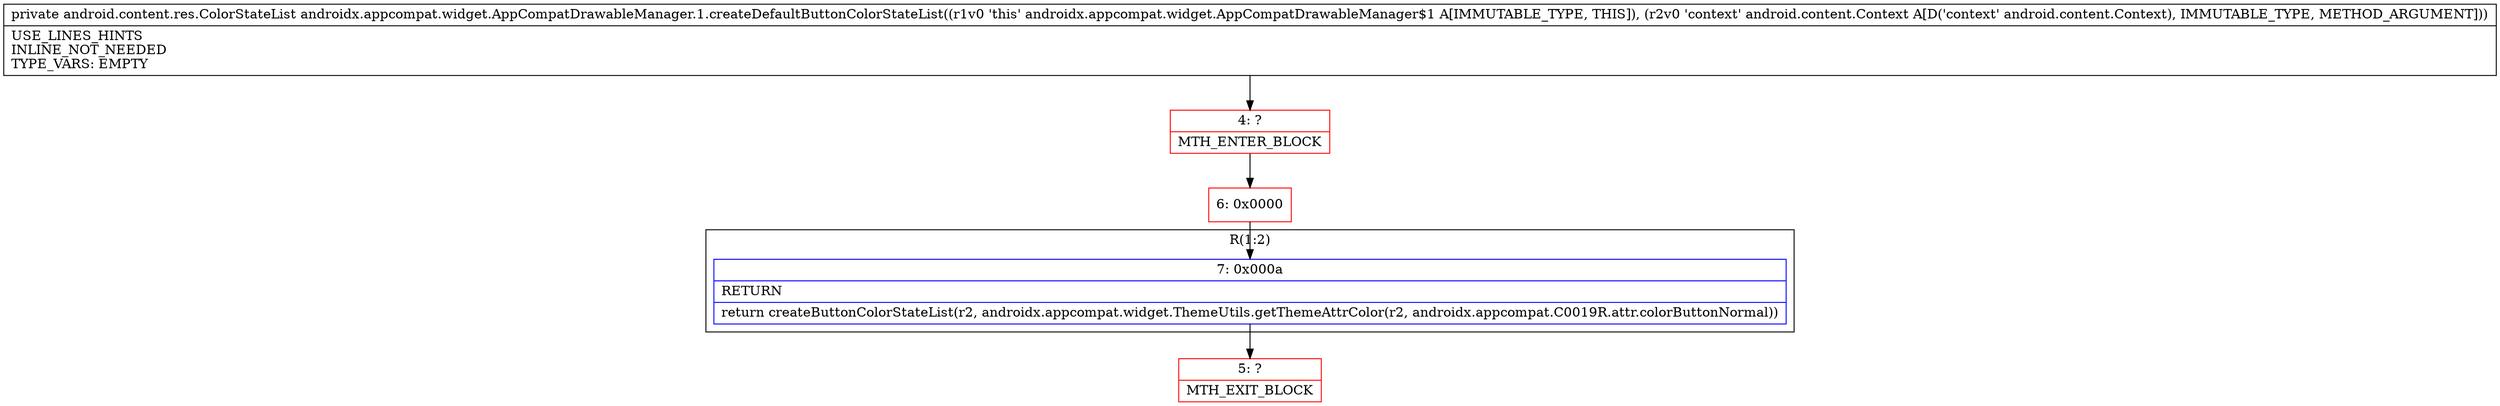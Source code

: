 digraph "CFG forandroidx.appcompat.widget.AppCompatDrawableManager.1.createDefaultButtonColorStateList(Landroid\/content\/Context;)Landroid\/content\/res\/ColorStateList;" {
subgraph cluster_Region_391602798 {
label = "R(1:2)";
node [shape=record,color=blue];
Node_7 [shape=record,label="{7\:\ 0x000a|RETURN\l|return createButtonColorStateList(r2, androidx.appcompat.widget.ThemeUtils.getThemeAttrColor(r2, androidx.appcompat.C0019R.attr.colorButtonNormal))\l}"];
}
Node_4 [shape=record,color=red,label="{4\:\ ?|MTH_ENTER_BLOCK\l}"];
Node_6 [shape=record,color=red,label="{6\:\ 0x0000}"];
Node_5 [shape=record,color=red,label="{5\:\ ?|MTH_EXIT_BLOCK\l}"];
MethodNode[shape=record,label="{private android.content.res.ColorStateList androidx.appcompat.widget.AppCompatDrawableManager.1.createDefaultButtonColorStateList((r1v0 'this' androidx.appcompat.widget.AppCompatDrawableManager$1 A[IMMUTABLE_TYPE, THIS]), (r2v0 'context' android.content.Context A[D('context' android.content.Context), IMMUTABLE_TYPE, METHOD_ARGUMENT]))  | USE_LINES_HINTS\lINLINE_NOT_NEEDED\lTYPE_VARS: EMPTY\l}"];
MethodNode -> Node_4;Node_7 -> Node_5;
Node_4 -> Node_6;
Node_6 -> Node_7;
}

